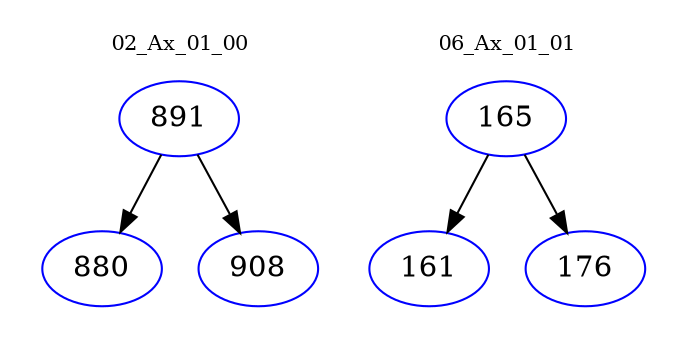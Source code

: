 digraph{
subgraph cluster_0 {
color = white
label = "02_Ax_01_00";
fontsize=10;
T0_891 [label="891", color="blue"]
T0_891 -> T0_880 [color="black"]
T0_880 [label="880", color="blue"]
T0_891 -> T0_908 [color="black"]
T0_908 [label="908", color="blue"]
}
subgraph cluster_1 {
color = white
label = "06_Ax_01_01";
fontsize=10;
T1_165 [label="165", color="blue"]
T1_165 -> T1_161 [color="black"]
T1_161 [label="161", color="blue"]
T1_165 -> T1_176 [color="black"]
T1_176 [label="176", color="blue"]
}
}
